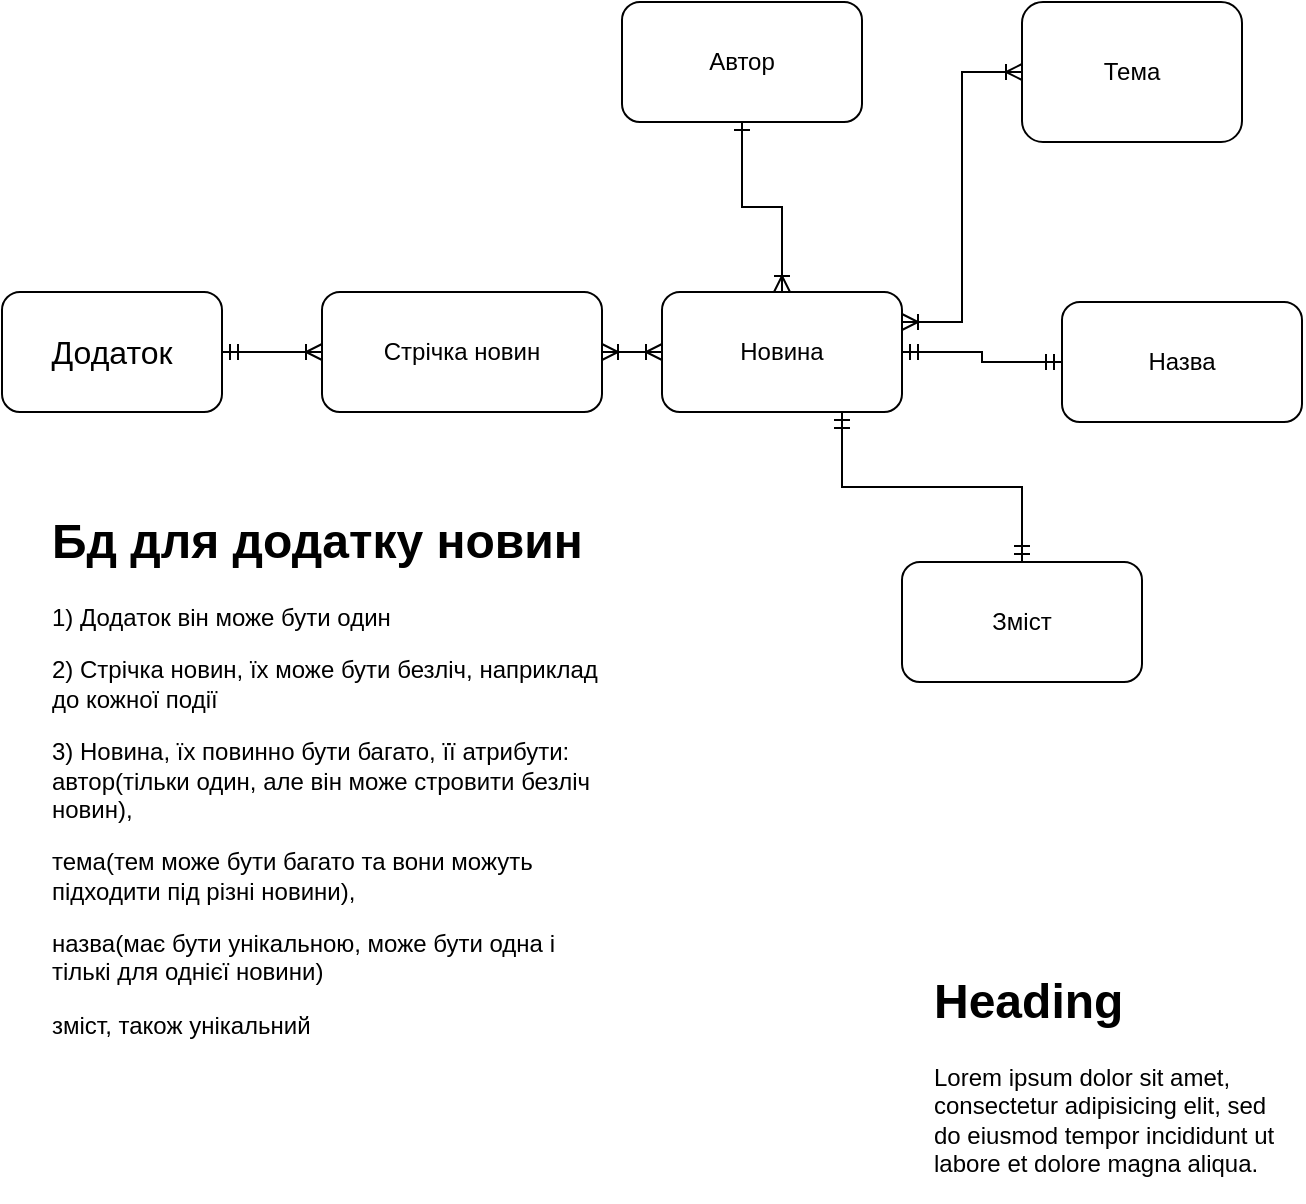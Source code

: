 <mxfile version="22.0.5" type="github">
  <diagram name="Страница — 1" id="LNBiJtPJpXExKSqU8ra7">
    <mxGraphModel dx="1158" dy="858" grid="1" gridSize="10" guides="1" tooltips="1" connect="1" arrows="1" fold="1" page="1" pageScale="1" pageWidth="827" pageHeight="1169" math="0" shadow="0">
      <root>
        <mxCell id="0" />
        <mxCell id="1" parent="0" />
        <mxCell id="fwTSwum-v5MIOWfUatc--3" style="edgeStyle=orthogonalEdgeStyle;rounded=0;orthogonalLoop=1;jettySize=auto;html=1;startArrow=ERmandOne;startFill=0;endArrow=ERoneToMany;endFill=0;" edge="1" parent="1" source="fwTSwum-v5MIOWfUatc--1" target="fwTSwum-v5MIOWfUatc--2">
          <mxGeometry relative="1" as="geometry" />
        </mxCell>
        <mxCell id="fwTSwum-v5MIOWfUatc--1" value="&lt;font style=&quot;font-size: 16px;&quot;&gt;Додаток&lt;/font&gt;" style="rounded=1;whiteSpace=wrap;html=1;" vertex="1" parent="1">
          <mxGeometry x="10" y="555" width="110" height="60" as="geometry" />
        </mxCell>
        <mxCell id="fwTSwum-v5MIOWfUatc--5" style="edgeStyle=orthogonalEdgeStyle;rounded=0;orthogonalLoop=1;jettySize=auto;html=1;entryX=0;entryY=0.5;entryDx=0;entryDy=0;startArrow=ERoneToMany;startFill=0;endArrow=ERoneToMany;endFill=0;" edge="1" parent="1" source="fwTSwum-v5MIOWfUatc--2" target="fwTSwum-v5MIOWfUatc--4">
          <mxGeometry relative="1" as="geometry" />
        </mxCell>
        <mxCell id="fwTSwum-v5MIOWfUatc--2" value="Стрічка новин" style="rounded=1;whiteSpace=wrap;html=1;" vertex="1" parent="1">
          <mxGeometry x="170" y="555" width="140" height="60" as="geometry" />
        </mxCell>
        <mxCell id="fwTSwum-v5MIOWfUatc--4" value="Новина" style="rounded=1;whiteSpace=wrap;html=1;" vertex="1" parent="1">
          <mxGeometry x="340" y="555" width="120" height="60" as="geometry" />
        </mxCell>
        <mxCell id="fwTSwum-v5MIOWfUatc--7" style="edgeStyle=orthogonalEdgeStyle;rounded=0;orthogonalLoop=1;jettySize=auto;html=1;startArrow=ERone;startFill=0;endArrow=ERoneToMany;endFill=0;" edge="1" parent="1" source="fwTSwum-v5MIOWfUatc--6" target="fwTSwum-v5MIOWfUatc--4">
          <mxGeometry relative="1" as="geometry" />
        </mxCell>
        <mxCell id="fwTSwum-v5MIOWfUatc--6" value="Автор" style="rounded=1;whiteSpace=wrap;html=1;" vertex="1" parent="1">
          <mxGeometry x="320" y="410" width="120" height="60" as="geometry" />
        </mxCell>
        <mxCell id="fwTSwum-v5MIOWfUatc--9" style="edgeStyle=orthogonalEdgeStyle;rounded=0;orthogonalLoop=1;jettySize=auto;html=1;entryX=1;entryY=0.25;entryDx=0;entryDy=0;startArrow=ERoneToMany;startFill=0;endArrow=ERoneToMany;endFill=0;" edge="1" parent="1" source="fwTSwum-v5MIOWfUatc--8" target="fwTSwum-v5MIOWfUatc--4">
          <mxGeometry relative="1" as="geometry" />
        </mxCell>
        <mxCell id="fwTSwum-v5MIOWfUatc--8" value="Тема" style="rounded=1;whiteSpace=wrap;html=1;" vertex="1" parent="1">
          <mxGeometry x="520" y="410" width="110" height="70" as="geometry" />
        </mxCell>
        <mxCell id="fwTSwum-v5MIOWfUatc--11" style="edgeStyle=orthogonalEdgeStyle;rounded=0;orthogonalLoop=1;jettySize=auto;html=1;entryX=1;entryY=0.5;entryDx=0;entryDy=0;startArrow=ERmandOne;startFill=0;endArrow=ERmandOne;endFill=0;" edge="1" parent="1" source="fwTSwum-v5MIOWfUatc--10" target="fwTSwum-v5MIOWfUatc--4">
          <mxGeometry relative="1" as="geometry" />
        </mxCell>
        <mxCell id="fwTSwum-v5MIOWfUatc--10" value="Назва" style="rounded=1;whiteSpace=wrap;html=1;" vertex="1" parent="1">
          <mxGeometry x="540" y="560" width="120" height="60" as="geometry" />
        </mxCell>
        <mxCell id="fwTSwum-v5MIOWfUatc--13" style="edgeStyle=orthogonalEdgeStyle;rounded=0;orthogonalLoop=1;jettySize=auto;html=1;entryX=0.75;entryY=1;entryDx=0;entryDy=0;startArrow=ERmandOne;startFill=0;endArrow=ERmandOne;endFill=0;" edge="1" parent="1" source="fwTSwum-v5MIOWfUatc--12" target="fwTSwum-v5MIOWfUatc--4">
          <mxGeometry relative="1" as="geometry" />
        </mxCell>
        <mxCell id="fwTSwum-v5MIOWfUatc--12" value="Зміст" style="rounded=1;whiteSpace=wrap;html=1;" vertex="1" parent="1">
          <mxGeometry x="460" y="690" width="120" height="60" as="geometry" />
        </mxCell>
        <mxCell id="fwTSwum-v5MIOWfUatc--14" value="&lt;h1&gt;Бд для додатку новин&lt;/h1&gt;&lt;p&gt;1) Додаток він може бути один&amp;nbsp;&lt;/p&gt;&lt;p&gt;2) Стрічка новин, їх може бути безліч, наприклад до кожної події&amp;nbsp;&lt;/p&gt;&lt;p&gt;3) Новина, їх повинно бути багато, її атрибути: автор(тільки один, але він може стровити безліч новин),&lt;/p&gt;&lt;p&gt;тема(тем може бути багато та вони можуть підходити під різні новини),&amp;nbsp;&lt;/p&gt;&lt;p&gt;назва(має бути унікальною, може бути одна і тількі для однієї новини)&lt;/p&gt;&lt;p&gt;зміст, також унікальний&amp;nbsp; &amp;nbsp;&amp;nbsp;&lt;/p&gt;" style="text;html=1;strokeColor=none;fillColor=none;spacing=5;spacingTop=-20;whiteSpace=wrap;overflow=hidden;rounded=0;" vertex="1" parent="1">
          <mxGeometry x="30" y="660" width="290" height="270" as="geometry" />
        </mxCell>
        <mxCell id="fwTSwum-v5MIOWfUatc--15" value="&lt;h1&gt;Heading&lt;/h1&gt;&lt;p&gt;Lorem ipsum dolor sit amet, consectetur adipisicing elit, sed do eiusmod tempor incididunt ut labore et dolore magna aliqua.&lt;/p&gt;" style="text;html=1;strokeColor=none;fillColor=none;spacing=5;spacingTop=-20;whiteSpace=wrap;overflow=hidden;rounded=0;" vertex="1" parent="1">
          <mxGeometry x="471" y="890" width="190" height="120" as="geometry" />
        </mxCell>
      </root>
    </mxGraphModel>
  </diagram>
</mxfile>
